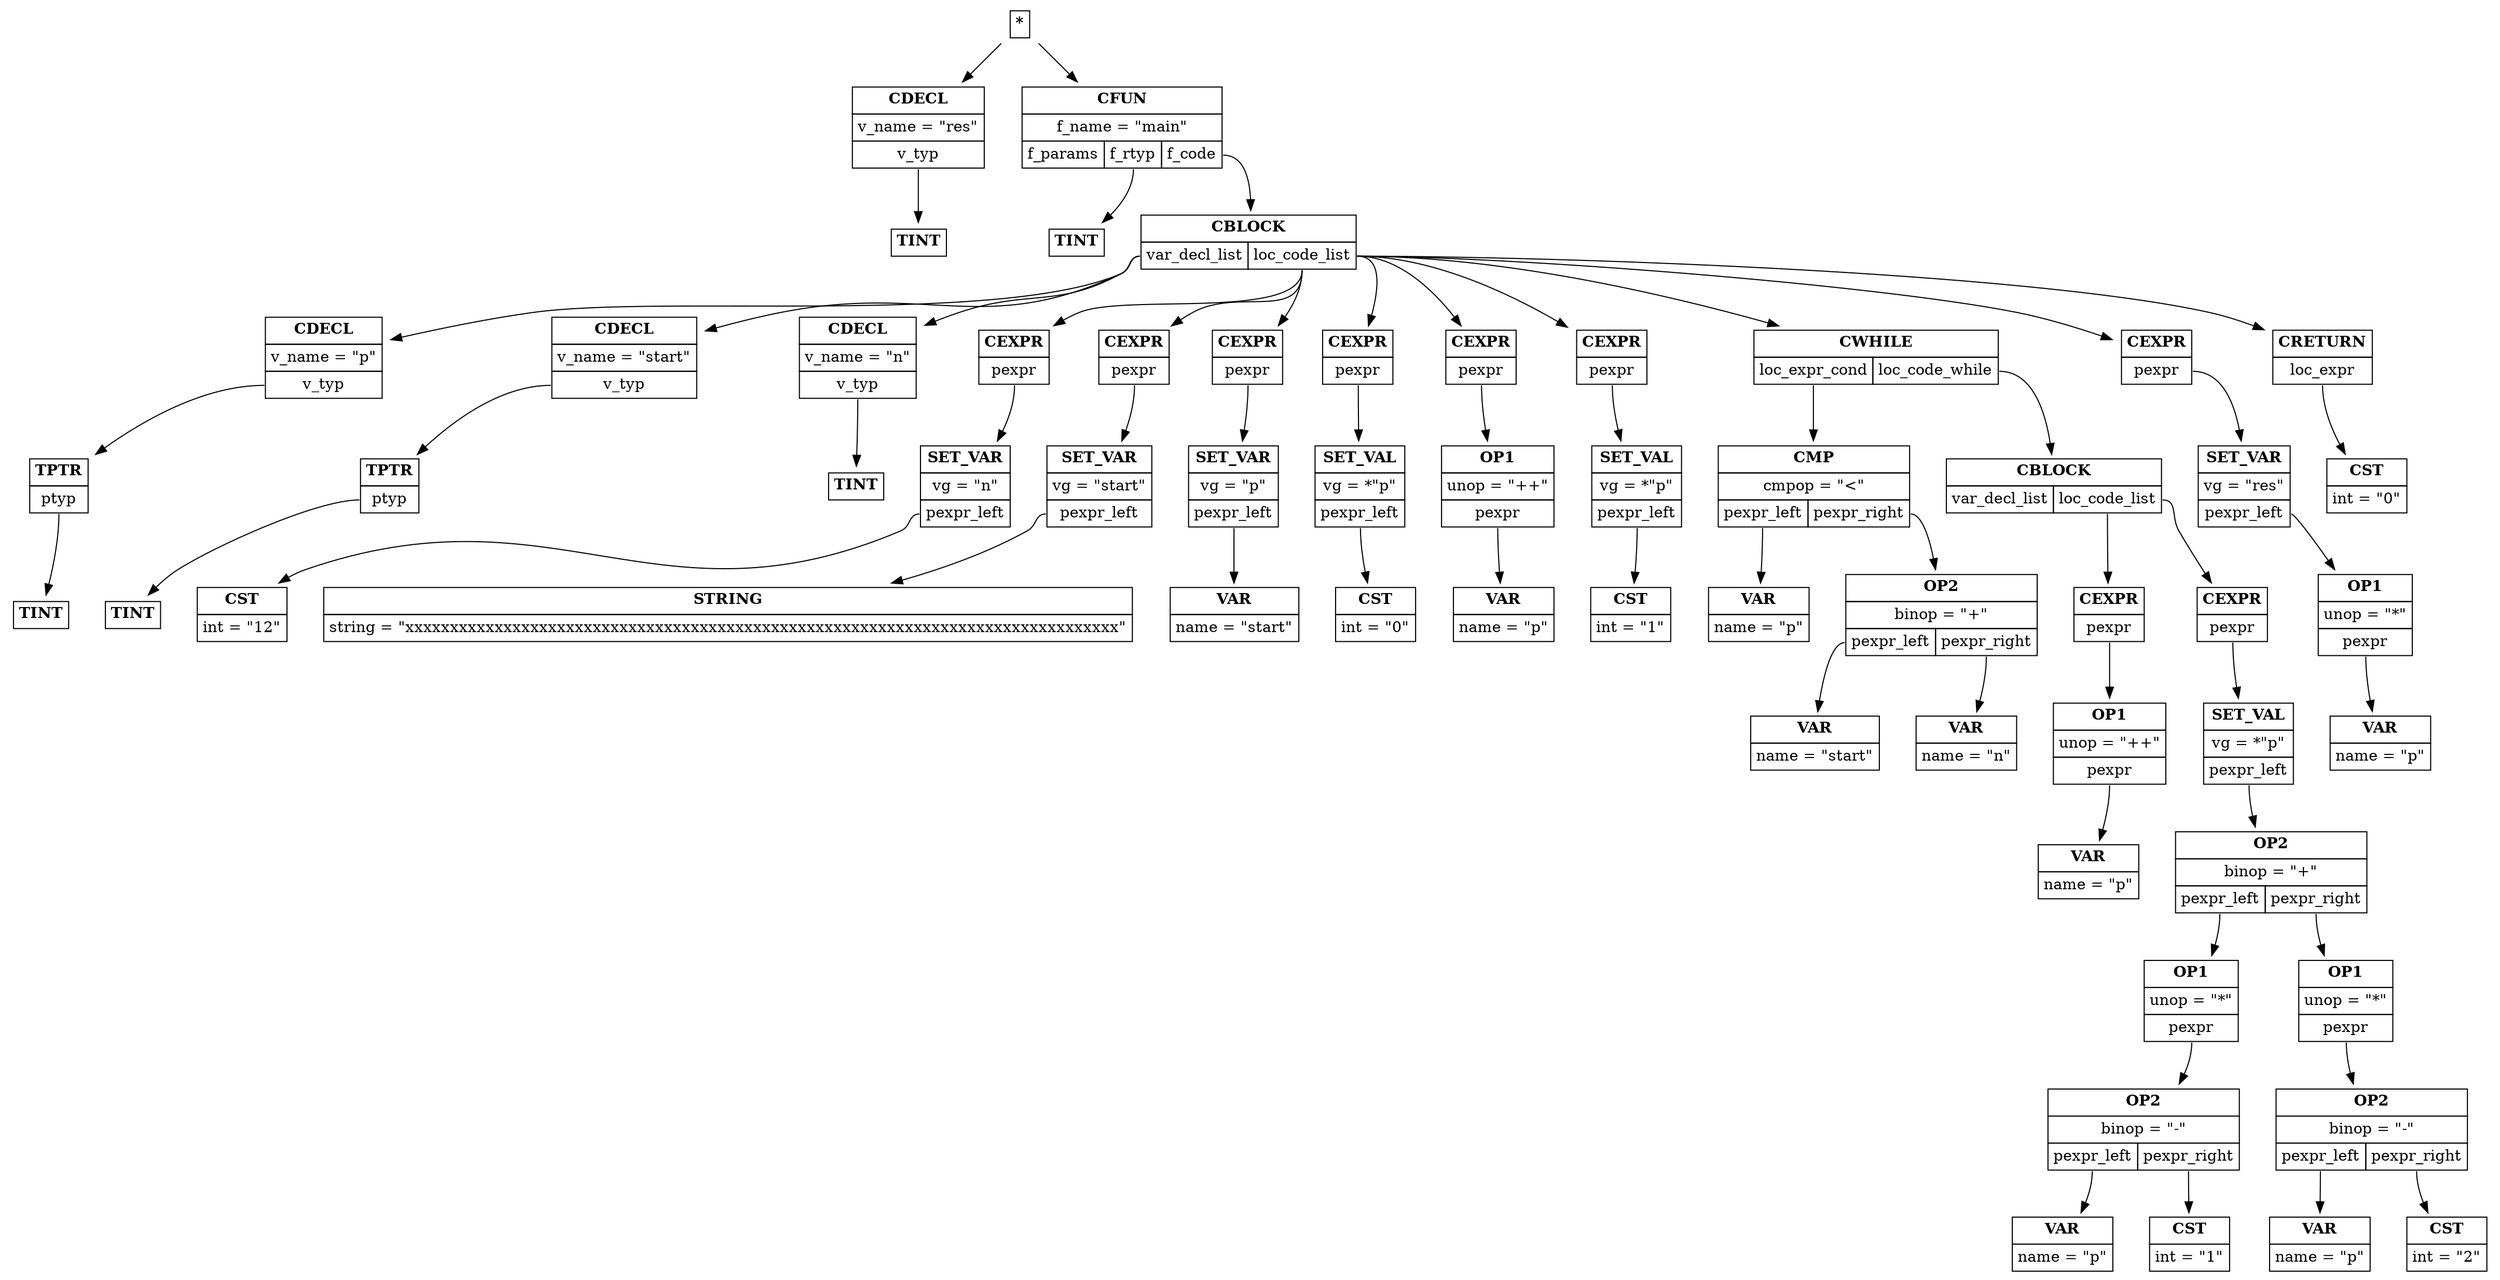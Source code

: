 digraph ast {
node [shape=plaintext];
root [label=<<table border='0' cellborder='1' cellspacing='0' cellpadding='4'><tr ><td colspan = '1'><b >*</b></td></tr></table>>]
CDECL_1 [label=<<table border='0' cellborder='1' cellspacing='0' cellpadding='4'><tr ><td colspan = '1'><b >CDECL</b></td></tr><tr ><td colspan = '1'>v_name = "res"</td></tr><tr ><td port='v_typ'>v_typ</td></tr></table>>]
root -> CDECL_1
TINT_2 [label=<<table border='0' cellborder='1' cellspacing='0' cellpadding='4'><tr ><td colspan = '1'><b >TINT</b></td></tr></table>>]
CDECL_1:v_typ -> TINT_2
CFUN_3 [label=<<table border='0' cellborder='1' cellspacing='0' cellpadding='4'><tr ><td colspan = '3'><b >CFUN</b></td></tr><tr ><td colspan = '3'>f_name = "main"</td></tr><tr ><td port='f_params'>f_params</td><td port='f_rtyp'>f_rtyp</td><td port='f_code'>f_code</td></tr></table>>]
root -> CFUN_3
TINT_4 [label=<<table border='0' cellborder='1' cellspacing='0' cellpadding='4'><tr ><td colspan = '1'><b >TINT</b></td></tr></table>>]
CFUN_3:f_rtyp -> TINT_4
CBLOCK_5 [label=<<table border='0' cellborder='1' cellspacing='0' cellpadding='4'><tr ><td colspan = '2'><b >CBLOCK</b></td></tr><tr ><td port='var_decl_list'>var_decl_list</td><td port='loc_code_list'>loc_code_list</td></tr></table>>]
CFUN_3:f_code -> CBLOCK_5
CDECL_6 [label=<<table border='0' cellborder='1' cellspacing='0' cellpadding='4'><tr ><td colspan = '1'><b >CDECL</b></td></tr><tr ><td colspan = '1'>v_name = "p"</td></tr><tr ><td port='v_typ'>v_typ</td></tr></table>>]
CBLOCK_5:var_decl_list -> CDECL_6
TPTR_7 [label=<<table border='0' cellborder='1' cellspacing='0' cellpadding='4'><tr ><td colspan = '1'><b >TPTR</b></td></tr><tr ><td port='ptyp'>ptyp</td></tr></table>>]
CDECL_6:v_typ -> TPTR_7
TINT_8 [label=<<table border='0' cellborder='1' cellspacing='0' cellpadding='4'><tr ><td colspan = '1'><b >TINT</b></td></tr></table>>]
TPTR_7:ptyp -> TINT_8
CDECL_9 [label=<<table border='0' cellborder='1' cellspacing='0' cellpadding='4'><tr ><td colspan = '1'><b >CDECL</b></td></tr><tr ><td colspan = '1'>v_name = "start"</td></tr><tr ><td port='v_typ'>v_typ</td></tr></table>>]
CBLOCK_5:var_decl_list -> CDECL_9
TPTR_10 [label=<<table border='0' cellborder='1' cellspacing='0' cellpadding='4'><tr ><td colspan = '1'><b >TPTR</b></td></tr><tr ><td port='ptyp'>ptyp</td></tr></table>>]
CDECL_9:v_typ -> TPTR_10
TINT_11 [label=<<table border='0' cellborder='1' cellspacing='0' cellpadding='4'><tr ><td colspan = '1'><b >TINT</b></td></tr></table>>]
TPTR_10:ptyp -> TINT_11
CDECL_12 [label=<<table border='0' cellborder='1' cellspacing='0' cellpadding='4'><tr ><td colspan = '1'><b >CDECL</b></td></tr><tr ><td colspan = '1'>v_name = "n"</td></tr><tr ><td port='v_typ'>v_typ</td></tr></table>>]
CBLOCK_5:var_decl_list -> CDECL_12
TINT_13 [label=<<table border='0' cellborder='1' cellspacing='0' cellpadding='4'><tr ><td colspan = '1'><b >TINT</b></td></tr></table>>]
CDECL_12:v_typ -> TINT_13
CEXPR_14 [label=<<table border='0' cellborder='1' cellspacing='0' cellpadding='4'><tr ><td colspan = '1'><b >CEXPR</b></td></tr><tr ><td port='pexpr'>pexpr</td></tr></table>>]
CBLOCK_5:loc_code_list -> CEXPR_14
SET_VAR_15 [label=<<table border='0' cellborder='1' cellspacing='0' cellpadding='4'><tr ><td colspan = '1'><b >SET_VAR</b></td></tr><tr ><td colspan = '1'>vg = "n"</td></tr><tr ><td port='pexpr_left'>pexpr_left</td></tr></table>>]
CEXPR_14:pexpr -> SET_VAR_15
CST_16 [label=<<table border='0' cellborder='1' cellspacing='0' cellpadding='4'><tr ><td colspan = '1'><b >CST</b></td></tr><tr ><td colspan = '1'>int = "12"</td></tr></table>>]
SET_VAR_15:pexpr_left -> CST_16
CEXPR_17 [label=<<table border='0' cellborder='1' cellspacing='0' cellpadding='4'><tr ><td colspan = '1'><b >CEXPR</b></td></tr><tr ><td port='pexpr'>pexpr</td></tr></table>>]
CBLOCK_5:loc_code_list -> CEXPR_17
SET_VAR_18 [label=<<table border='0' cellborder='1' cellspacing='0' cellpadding='4'><tr ><td colspan = '1'><b >SET_VAR</b></td></tr><tr ><td colspan = '1'>vg = "start"</td></tr><tr ><td port='pexpr_left'>pexpr_left</td></tr></table>>]
CEXPR_17:pexpr -> SET_VAR_18
STRING_19 [label=<<table border='0' cellborder='1' cellspacing='0' cellpadding='4'><tr ><td colspan = '1'><b >STRING</b></td></tr><tr ><td colspan = '1'>string = "xxxxxxxxxxxxxxxxxxxxxxxxxxxxxxxxxxxxxxxxxxxxxxxxxxxxxxxxxxxxxxxxxxxxxxxxxxxxxxxx"</td></tr></table>>]
SET_VAR_18:pexpr_left -> STRING_19
CEXPR_20 [label=<<table border='0' cellborder='1' cellspacing='0' cellpadding='4'><tr ><td colspan = '1'><b >CEXPR</b></td></tr><tr ><td port='pexpr'>pexpr</td></tr></table>>]
CBLOCK_5:loc_code_list -> CEXPR_20
SET_VAR_21 [label=<<table border='0' cellborder='1' cellspacing='0' cellpadding='4'><tr ><td colspan = '1'><b >SET_VAR</b></td></tr><tr ><td colspan = '1'>vg = "p"</td></tr><tr ><td port='pexpr_left'>pexpr_left</td></tr></table>>]
CEXPR_20:pexpr -> SET_VAR_21
VAR_22 [label=<<table border='0' cellborder='1' cellspacing='0' cellpadding='4'><tr ><td colspan = '1'><b >VAR</b></td></tr><tr ><td colspan = '1'>name = "start"</td></tr></table>>]
SET_VAR_21:pexpr_left -> VAR_22
CEXPR_23 [label=<<table border='0' cellborder='1' cellspacing='0' cellpadding='4'><tr ><td colspan = '1'><b >CEXPR</b></td></tr><tr ><td port='pexpr'>pexpr</td></tr></table>>]
CBLOCK_5:loc_code_list -> CEXPR_23
SET_VAL_24 [label=<<table border='0' cellborder='1' cellspacing='0' cellpadding='4'><tr ><td colspan = '1'><b >SET_VAL</b></td></tr><tr ><td colspan = '1'>vg = *"p"</td></tr><tr ><td port='pexpr_left'>pexpr_left</td></tr></table>>]
CEXPR_23:pexpr -> SET_VAL_24
CST_25 [label=<<table border='0' cellborder='1' cellspacing='0' cellpadding='4'><tr ><td colspan = '1'><b >CST</b></td></tr><tr ><td colspan = '1'>int = "0"</td></tr></table>>]
SET_VAL_24:pexpr_left -> CST_25
CEXPR_26 [label=<<table border='0' cellborder='1' cellspacing='0' cellpadding='4'><tr ><td colspan = '1'><b >CEXPR</b></td></tr><tr ><td port='pexpr'>pexpr</td></tr></table>>]
CBLOCK_5:loc_code_list -> CEXPR_26
OP1_27 [label=<<table border='0' cellborder='1' cellspacing='0' cellpadding='4'><tr ><td colspan = '1'><b >OP1</b></td></tr><tr ><td colspan = '1'>unop = "++"</td></tr><tr ><td port='pexpr'>pexpr</td></tr></table>>]
CEXPR_26:pexpr -> OP1_27
VAR_28 [label=<<table border='0' cellborder='1' cellspacing='0' cellpadding='4'><tr ><td colspan = '1'><b >VAR</b></td></tr><tr ><td colspan = '1'>name = "p"</td></tr></table>>]
OP1_27:pexpr -> VAR_28
CEXPR_29 [label=<<table border='0' cellborder='1' cellspacing='0' cellpadding='4'><tr ><td colspan = '1'><b >CEXPR</b></td></tr><tr ><td port='pexpr'>pexpr</td></tr></table>>]
CBLOCK_5:loc_code_list -> CEXPR_29
SET_VAL_30 [label=<<table border='0' cellborder='1' cellspacing='0' cellpadding='4'><tr ><td colspan = '1'><b >SET_VAL</b></td></tr><tr ><td colspan = '1'>vg = *"p"</td></tr><tr ><td port='pexpr_left'>pexpr_left</td></tr></table>>]
CEXPR_29:pexpr -> SET_VAL_30
CST_31 [label=<<table border='0' cellborder='1' cellspacing='0' cellpadding='4'><tr ><td colspan = '1'><b >CST</b></td></tr><tr ><td colspan = '1'>int = "1"</td></tr></table>>]
SET_VAL_30:pexpr_left -> CST_31
CWHILE_32 [label=<<table border='0' cellborder='1' cellspacing='0' cellpadding='4'><tr ><td colspan = '2'><b >CWHILE</b></td></tr><tr ><td port='loc_expr_cond'>loc_expr_cond</td><td port='loc_code_while'>loc_code_while</td></tr></table>>]
CBLOCK_5:loc_code_list -> CWHILE_32
CMP_33 [label=<<table border='0' cellborder='1' cellspacing='0' cellpadding='4'><tr ><td colspan = '2'><b >CMP</b></td></tr><tr ><td colspan = '2'>cmpop = "&lt;"</td></tr><tr ><td port='pexpr_left'>pexpr_left</td><td port='pexpr_right'>pexpr_right</td></tr></table>>]
CWHILE_32:loc_expr_cond -> CMP_33
VAR_34 [label=<<table border='0' cellborder='1' cellspacing='0' cellpadding='4'><tr ><td colspan = '1'><b >VAR</b></td></tr><tr ><td colspan = '1'>name = "p"</td></tr></table>>]
CMP_33:pexpr_left -> VAR_34
OP2_35 [label=<<table border='0' cellborder='1' cellspacing='0' cellpadding='4'><tr ><td colspan = '2'><b >OP2</b></td></tr><tr ><td colspan = '2'>binop = "+"</td></tr><tr ><td port='pexpr_left'>pexpr_left</td><td port='pexpr_right'>pexpr_right</td></tr></table>>]
CMP_33:pexpr_right -> OP2_35
VAR_36 [label=<<table border='0' cellborder='1' cellspacing='0' cellpadding='4'><tr ><td colspan = '1'><b >VAR</b></td></tr><tr ><td colspan = '1'>name = "start"</td></tr></table>>]
OP2_35:pexpr_left -> VAR_36
VAR_37 [label=<<table border='0' cellborder='1' cellspacing='0' cellpadding='4'><tr ><td colspan = '1'><b >VAR</b></td></tr><tr ><td colspan = '1'>name = "n"</td></tr></table>>]
OP2_35:pexpr_right -> VAR_37
CBLOCK_38 [label=<<table border='0' cellborder='1' cellspacing='0' cellpadding='4'><tr ><td colspan = '2'><b >CBLOCK</b></td></tr><tr ><td port='var_decl_list'>var_decl_list</td><td port='loc_code_list'>loc_code_list</td></tr></table>>]
CWHILE_32:loc_code_while -> CBLOCK_38
CEXPR_39 [label=<<table border='0' cellborder='1' cellspacing='0' cellpadding='4'><tr ><td colspan = '1'><b >CEXPR</b></td></tr><tr ><td port='pexpr'>pexpr</td></tr></table>>]
CBLOCK_38:loc_code_list -> CEXPR_39
OP1_40 [label=<<table border='0' cellborder='1' cellspacing='0' cellpadding='4'><tr ><td colspan = '1'><b >OP1</b></td></tr><tr ><td colspan = '1'>unop = "++"</td></tr><tr ><td port='pexpr'>pexpr</td></tr></table>>]
CEXPR_39:pexpr -> OP1_40
VAR_41 [label=<<table border='0' cellborder='1' cellspacing='0' cellpadding='4'><tr ><td colspan = '1'><b >VAR</b></td></tr><tr ><td colspan = '1'>name = "p"</td></tr></table>>]
OP1_40:pexpr -> VAR_41
CEXPR_42 [label=<<table border='0' cellborder='1' cellspacing='0' cellpadding='4'><tr ><td colspan = '1'><b >CEXPR</b></td></tr><tr ><td port='pexpr'>pexpr</td></tr></table>>]
CBLOCK_38:loc_code_list -> CEXPR_42
SET_VAL_43 [label=<<table border='0' cellborder='1' cellspacing='0' cellpadding='4'><tr ><td colspan = '1'><b >SET_VAL</b></td></tr><tr ><td colspan = '1'>vg = *"p"</td></tr><tr ><td port='pexpr_left'>pexpr_left</td></tr></table>>]
CEXPR_42:pexpr -> SET_VAL_43
OP2_44 [label=<<table border='0' cellborder='1' cellspacing='0' cellpadding='4'><tr ><td colspan = '2'><b >OP2</b></td></tr><tr ><td colspan = '2'>binop = "+"</td></tr><tr ><td port='pexpr_left'>pexpr_left</td><td port='pexpr_right'>pexpr_right</td></tr></table>>]
SET_VAL_43:pexpr_left -> OP2_44
OP1_45 [label=<<table border='0' cellborder='1' cellspacing='0' cellpadding='4'><tr ><td colspan = '1'><b >OP1</b></td></tr><tr ><td colspan = '1'>unop = "*"</td></tr><tr ><td port='pexpr'>pexpr</td></tr></table>>]
OP2_44:pexpr_left -> OP1_45
OP2_46 [label=<<table border='0' cellborder='1' cellspacing='0' cellpadding='4'><tr ><td colspan = '2'><b >OP2</b></td></tr><tr ><td colspan = '2'>binop = "-"</td></tr><tr ><td port='pexpr_left'>pexpr_left</td><td port='pexpr_right'>pexpr_right</td></tr></table>>]
OP1_45:pexpr -> OP2_46
VAR_47 [label=<<table border='0' cellborder='1' cellspacing='0' cellpadding='4'><tr ><td colspan = '1'><b >VAR</b></td></tr><tr ><td colspan = '1'>name = "p"</td></tr></table>>]
OP2_46:pexpr_left -> VAR_47
CST_48 [label=<<table border='0' cellborder='1' cellspacing='0' cellpadding='4'><tr ><td colspan = '1'><b >CST</b></td></tr><tr ><td colspan = '1'>int = "1"</td></tr></table>>]
OP2_46:pexpr_right -> CST_48
OP1_49 [label=<<table border='0' cellborder='1' cellspacing='0' cellpadding='4'><tr ><td colspan = '1'><b >OP1</b></td></tr><tr ><td colspan = '1'>unop = "*"</td></tr><tr ><td port='pexpr'>pexpr</td></tr></table>>]
OP2_44:pexpr_right -> OP1_49
OP2_50 [label=<<table border='0' cellborder='1' cellspacing='0' cellpadding='4'><tr ><td colspan = '2'><b >OP2</b></td></tr><tr ><td colspan = '2'>binop = "-"</td></tr><tr ><td port='pexpr_left'>pexpr_left</td><td port='pexpr_right'>pexpr_right</td></tr></table>>]
OP1_49:pexpr -> OP2_50
VAR_51 [label=<<table border='0' cellborder='1' cellspacing='0' cellpadding='4'><tr ><td colspan = '1'><b >VAR</b></td></tr><tr ><td colspan = '1'>name = "p"</td></tr></table>>]
OP2_50:pexpr_left -> VAR_51
CST_52 [label=<<table border='0' cellborder='1' cellspacing='0' cellpadding='4'><tr ><td colspan = '1'><b >CST</b></td></tr><tr ><td colspan = '1'>int = "2"</td></tr></table>>]
OP2_50:pexpr_right -> CST_52
CEXPR_53 [label=<<table border='0' cellborder='1' cellspacing='0' cellpadding='4'><tr ><td colspan = '1'><b >CEXPR</b></td></tr><tr ><td port='pexpr'>pexpr</td></tr></table>>]
CBLOCK_5:loc_code_list -> CEXPR_53
SET_VAR_54 [label=<<table border='0' cellborder='1' cellspacing='0' cellpadding='4'><tr ><td colspan = '1'><b >SET_VAR</b></td></tr><tr ><td colspan = '1'>vg = "res"</td></tr><tr ><td port='pexpr_left'>pexpr_left</td></tr></table>>]
CEXPR_53:pexpr -> SET_VAR_54
OP1_55 [label=<<table border='0' cellborder='1' cellspacing='0' cellpadding='4'><tr ><td colspan = '1'><b >OP1</b></td></tr><tr ><td colspan = '1'>unop = "*"</td></tr><tr ><td port='pexpr'>pexpr</td></tr></table>>]
SET_VAR_54:pexpr_left -> OP1_55
VAR_56 [label=<<table border='0' cellborder='1' cellspacing='0' cellpadding='4'><tr ><td colspan = '1'><b >VAR</b></td></tr><tr ><td colspan = '1'>name = "p"</td></tr></table>>]
OP1_55:pexpr -> VAR_56
CRETURN_57 [label=<<table border='0' cellborder='1' cellspacing='0' cellpadding='4'><tr ><td colspan = '1'><b >CRETURN</b></td></tr><tr ><td port='loc_expr'>loc_expr</td></tr></table>>]
CBLOCK_5:loc_code_list -> CRETURN_57
CST_58 [label=<<table border='0' cellborder='1' cellspacing='0' cellpadding='4'><tr ><td colspan = '1'><b >CST</b></td></tr><tr ><td colspan = '1'>int = "0"</td></tr></table>>]
CRETURN_57:loc_expr -> CST_58
}